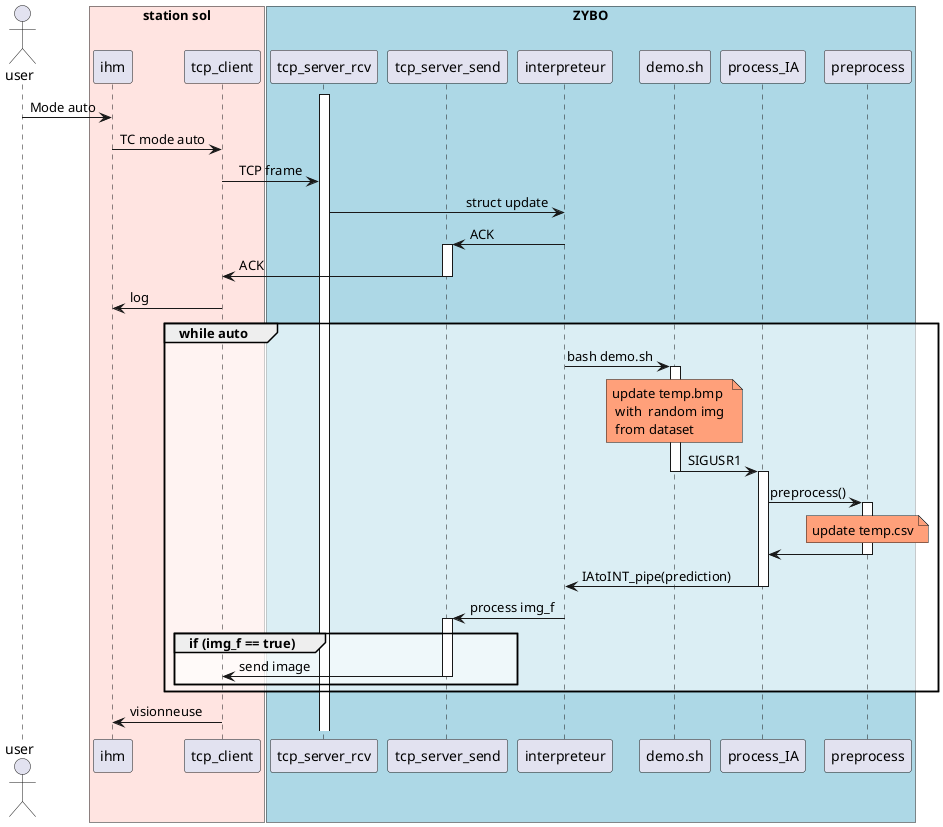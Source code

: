 @startuml Sequence_mode_auto

skinparam SequenceGroupBodyBackgroundColor #FFFFFF90
skinparam SequenceMessageAlign reverseDirection

actor user order 1

box "ZYBO" #LightBlue
    participant tcp_server_rcv as server_rcv order 4
    participant tcp_server_send as server_send order 5
    participant interpreteur as int order 6
    participant demo.sh as script order 7
    participant process_IA as ia order 8
    participant preprocess as pr order 9
end box

box "station sol" #MistyRose
    participant ihm as ihm order 2
    participant tcp_client as client order 3
end box

activate server_rcv
user -> ihm : Mode auto
ihm -> client : TC mode auto
client -> server_rcv : TCP frame
server_rcv -> int : struct update
int -> server_send : ACK 
activate server_send
server_send -> client : ACK
deactivate server_send
client -> ihm : log
    group while auto
        int -> script : bash demo.sh
        activate script 
        note over script #LightSalmon:  update temp.bmp \n with  random img \n from dataset
        script -> ia : SIGUSR1
        deactivate script
        activate ia 
        ia -> pr : preprocess()
        activate pr 
        note over pr #LightSalmon : update temp.csv 
        ' pr -> pr : update temp.csv
        pr -> ia
        deactivate pr 
        ia -> int : IAtoINT_pipe(prediction)
        deactivate ia
        int -> server_send : process img_f
        group if (img_f == true)
            activate server_send
            server_send -> client : send image
            deactivate server_send
        end
    end
    client -> ihm : visionneuse
@enduml





@startuml Sequence_IA
participant IA_shipsnet as shipsnet
participant demo_sh
participant get_rand_img_py as rand
participant BDD 
participant root_folder
participant preprocess

activate shipsnet 
note over shipsnet : init_arch
note over shipsnet : load_weights
shipsnet -> shipsnet : wait for SIGUSR1
activate demo_sh
group while true
    group randomise img
        demo_sh -> rand : launch
        activate rand
        rand -> BDD : get rand img
        rand -> root_folder : put img.bmp
        rand -> demo_sh : finish
        deactivate rand
    end

    demo_sh -> shipsnet : send SIGUSR1
    deactivate demo_sh

    group preprocess
        shipsnet -> preprocess : preprocess bmp to csv
        activate preprocess
        preprocess -> root_folder : get img.bmp
        note over preprocess : resize, convert
        preprocess -> root_folder : put img.csv
        preprocess -> shipsnet : finish
        deactivate preprocess
    end

    group process
        shipsnet -> root_folder : load img.csv
        note over shipsnet : rescaling
        note over shipsnet : process image
        note over shipsnet : pipe writing predictions
    end
end
deactivate shipsnet
@enduml 